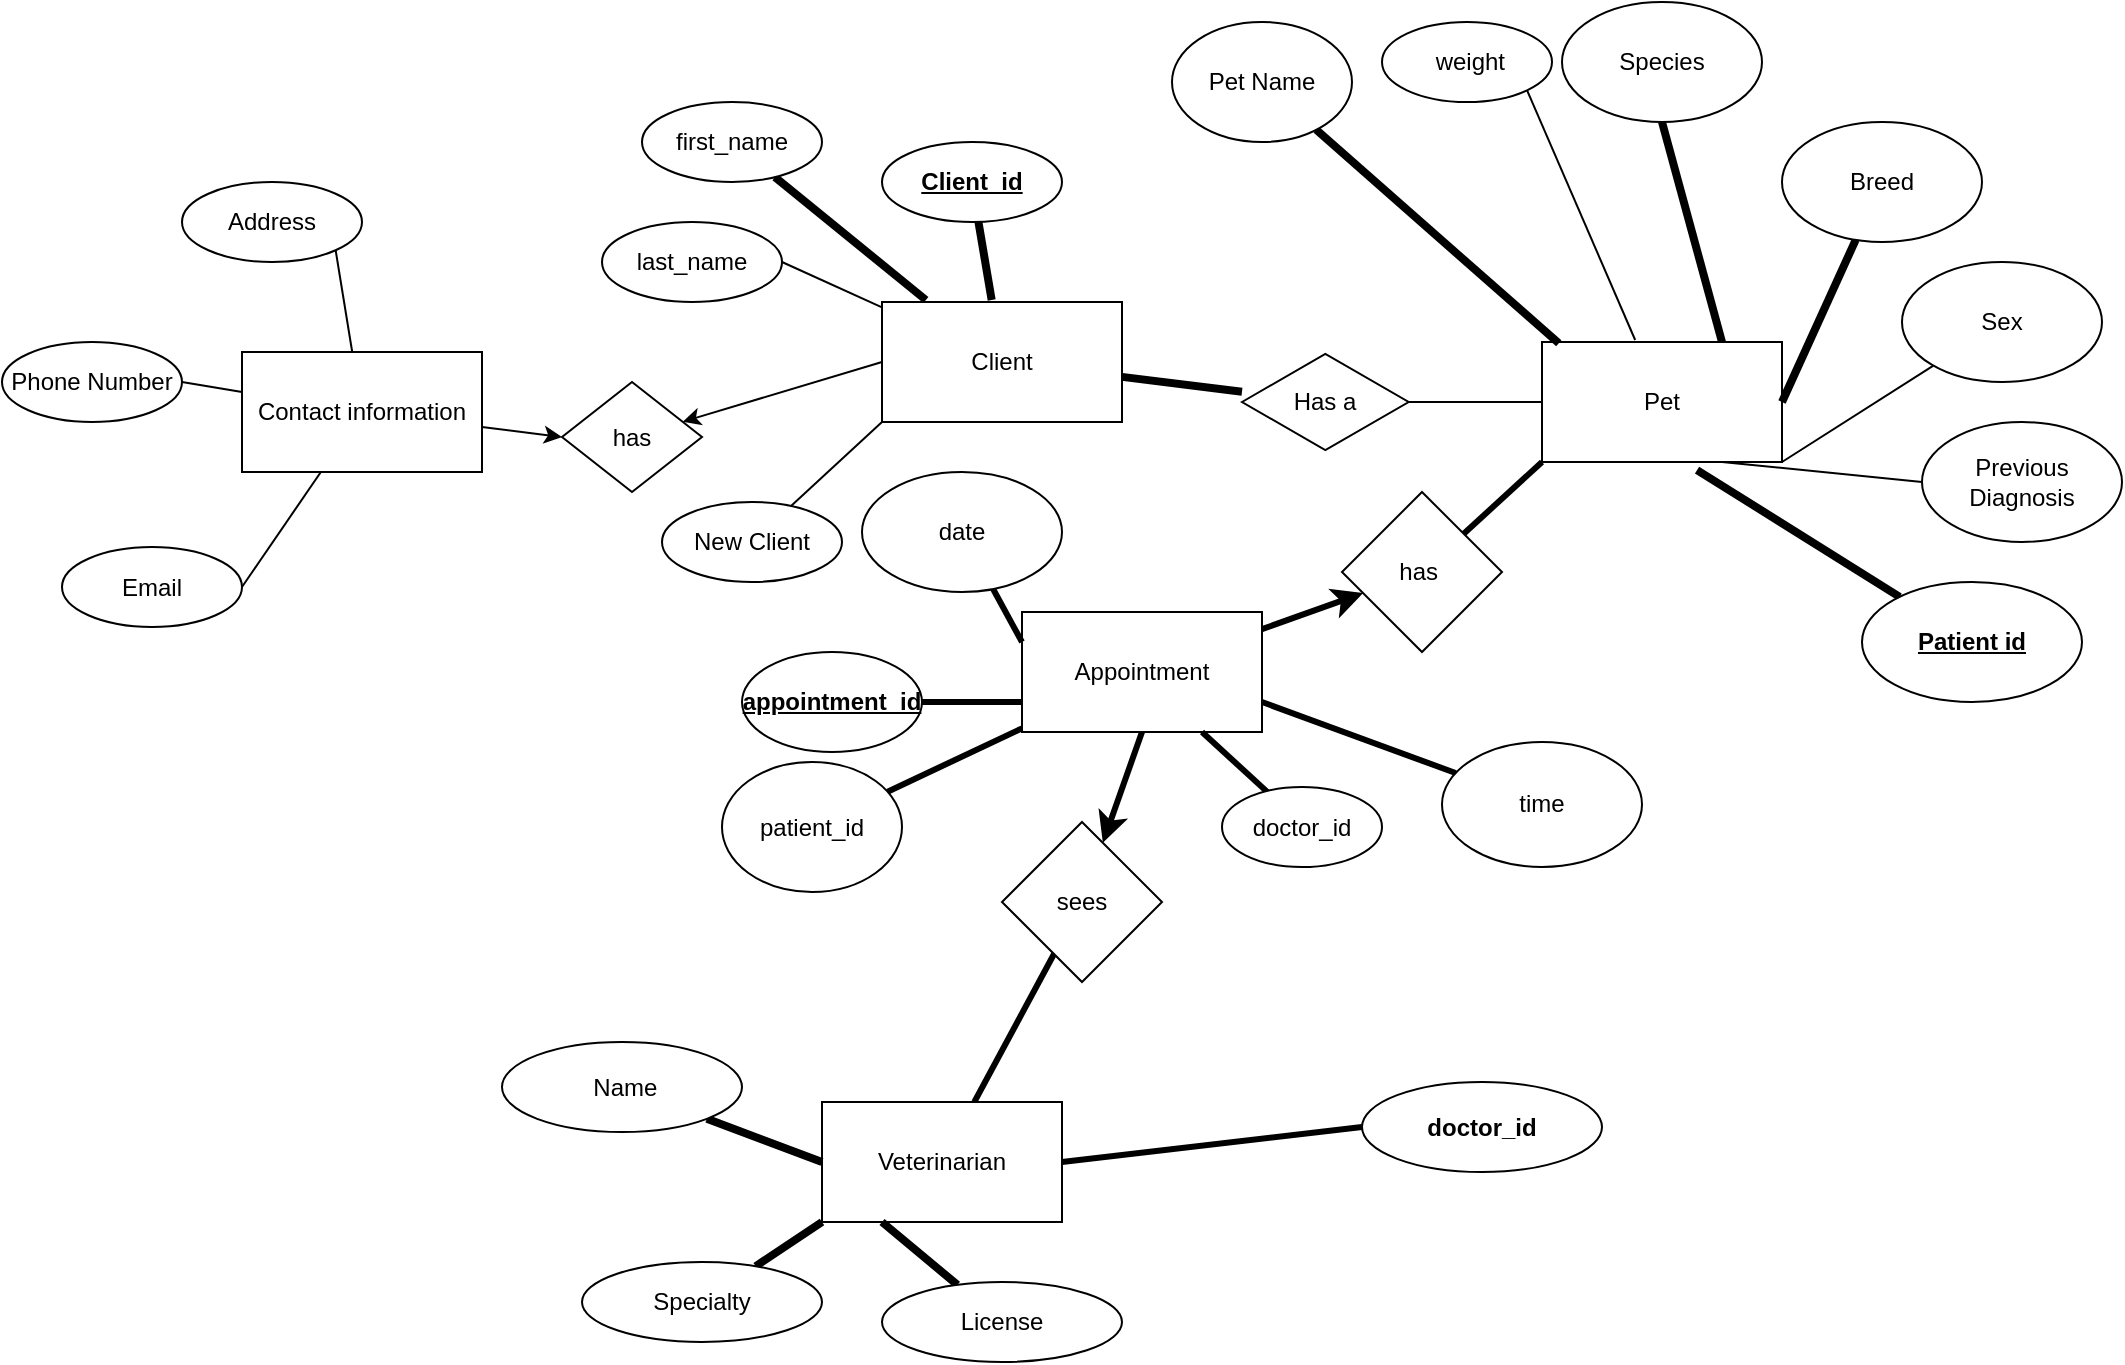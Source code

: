 <mxfile>
    <diagram id="v7CMAcKY8XnHGqVs-jot" name="Page-1">
        <mxGraphModel dx="1214" dy="565" grid="1" gridSize="10" guides="1" tooltips="1" connect="1" arrows="1" fold="1" page="1" pageScale="1" pageWidth="850" pageHeight="1100" math="0" shadow="0">
            <root>
                <mxCell id="0"/>
                <mxCell id="1" parent="0"/>
                <mxCell id="4" style="edgeStyle=none;html=1;endArrow=none;endFill=0;strokeWidth=4;startArrow=none;startFill=0;" parent="1" source="2" target="3" edge="1">
                    <mxGeometry relative="1" as="geometry"/>
                </mxCell>
                <mxCell id="164" style="edgeStyle=none;html=1;entryX=1;entryY=0.5;entryDx=0;entryDy=0;startArrow=none;startFill=0;endArrow=none;endFill=0;strokeWidth=1;" parent="1" source="2" target="159" edge="1">
                    <mxGeometry relative="1" as="geometry"/>
                </mxCell>
                <mxCell id="2" value="Client" style="rounded=0;whiteSpace=wrap;html=1;" parent="1" vertex="1">
                    <mxGeometry x="210" y="180" width="120" height="60" as="geometry"/>
                </mxCell>
                <mxCell id="107" style="edgeStyle=none;html=1;entryX=0;entryY=0.5;entryDx=0;entryDy=0;fontFamily=Helvetica;fontSize=12;fontColor=default;startArrow=none;startFill=0;endArrow=none;endFill=0;targetPerimeterSpacing=1;strokeWidth=1;" parent="1" source="3" target="5" edge="1">
                    <mxGeometry relative="1" as="geometry"/>
                </mxCell>
                <mxCell id="3" value="Has a" style="html=1;whiteSpace=wrap;aspect=fixed;shape=isoRectangle;" parent="1" vertex="1">
                    <mxGeometry x="390" y="205" width="83.33" height="50" as="geometry"/>
                </mxCell>
                <mxCell id="5" value="Pet" style="rounded=0;whiteSpace=wrap;html=1;" parent="1" vertex="1">
                    <mxGeometry x="540" y="200" width="120" height="60" as="geometry"/>
                </mxCell>
                <mxCell id="74" style="edgeStyle=none;html=1;fontFamily=Helvetica;fontSize=12;fontColor=default;endArrow=none;endFill=0;targetPerimeterSpacing=1;strokeWidth=4;" parent="1" source="8" target="2" edge="1">
                    <mxGeometry relative="1" as="geometry"/>
                </mxCell>
                <mxCell id="8" value="first_name" style="ellipse;whiteSpace=wrap;html=1;rotation=0;" parent="1" vertex="1">
                    <mxGeometry x="90" y="80" width="90" height="40" as="geometry"/>
                </mxCell>
                <mxCell id="73" style="edgeStyle=none;html=1;fontFamily=Helvetica;fontSize=12;fontColor=default;endArrow=none;endFill=0;targetPerimeterSpacing=1;strokeWidth=4;" parent="1" source="9" target="2" edge="1">
                    <mxGeometry relative="1" as="geometry"/>
                </mxCell>
                <mxCell id="9" value="&lt;u&gt;&lt;b&gt;Client_id&lt;/b&gt;&lt;/u&gt;" style="ellipse;whiteSpace=wrap;html=1;rotation=0;" parent="1" vertex="1">
                    <mxGeometry x="210" y="100" width="90" height="40" as="geometry"/>
                </mxCell>
                <mxCell id="10" value="Address" style="ellipse;whiteSpace=wrap;html=1;rotation=0;" parent="1" vertex="1">
                    <mxGeometry x="-140" y="120" width="90" height="40" as="geometry"/>
                </mxCell>
                <mxCell id="157" style="edgeStyle=none;html=1;entryX=0;entryY=1;entryDx=0;entryDy=0;startArrow=none;startFill=0;endArrow=none;endFill=0;strokeWidth=1;" parent="1" source="11" target="2" edge="1">
                    <mxGeometry relative="1" as="geometry"/>
                </mxCell>
                <mxCell id="11" value="New Client" style="ellipse;whiteSpace=wrap;html=1;rotation=0;" parent="1" vertex="1">
                    <mxGeometry x="100" y="280" width="90" height="40" as="geometry"/>
                </mxCell>
                <mxCell id="12" value="Phone Number" style="ellipse;whiteSpace=wrap;html=1;rotation=0;" parent="1" vertex="1">
                    <mxGeometry x="-230" y="200" width="90" height="40" as="geometry"/>
                </mxCell>
                <mxCell id="85" style="edgeStyle=none;html=1;entryX=0.646;entryY=1.067;entryDx=0;entryDy=0;entryPerimeter=0;fontFamily=Helvetica;fontSize=12;fontColor=default;endArrow=none;endFill=0;targetPerimeterSpacing=1;strokeWidth=4;" parent="1" source="13" target="5" edge="1">
                    <mxGeometry relative="1" as="geometry"/>
                </mxCell>
                <mxCell id="13" value="&lt;u&gt;&lt;b&gt;Patient id&lt;/b&gt;&lt;/u&gt;" style="ellipse;whiteSpace=wrap;html=1;" parent="1" vertex="1">
                    <mxGeometry x="700" y="320" width="110" height="60" as="geometry"/>
                </mxCell>
                <mxCell id="79" style="edgeStyle=none;html=1;entryX=0.07;entryY=0.011;entryDx=0;entryDy=0;entryPerimeter=0;fontFamily=Helvetica;fontSize=12;fontColor=default;endArrow=none;endFill=0;targetPerimeterSpacing=1;strokeWidth=4;" parent="1" source="15" target="5" edge="1">
                    <mxGeometry relative="1" as="geometry"/>
                </mxCell>
                <mxCell id="15" value="Pet Name" style="ellipse;whiteSpace=wrap;html=1;" parent="1" vertex="1">
                    <mxGeometry x="355" y="40" width="90" height="60" as="geometry"/>
                </mxCell>
                <mxCell id="82" style="edgeStyle=none;html=1;entryX=1;entryY=0.5;entryDx=0;entryDy=0;fontFamily=Helvetica;fontSize=12;fontColor=default;endArrow=none;endFill=0;targetPerimeterSpacing=1;strokeWidth=4;" parent="1" source="16" target="5" edge="1">
                    <mxGeometry relative="1" as="geometry"/>
                </mxCell>
                <mxCell id="16" value="Breed" style="ellipse;whiteSpace=wrap;html=1;" parent="1" vertex="1">
                    <mxGeometry x="660" y="90" width="100" height="60" as="geometry"/>
                </mxCell>
                <mxCell id="83" style="edgeStyle=none;html=1;entryX=1;entryY=1;entryDx=0;entryDy=0;fontFamily=Helvetica;fontSize=12;fontColor=default;endArrow=none;endFill=0;targetPerimeterSpacing=1;strokeWidth=1;" parent="1" source="17" target="5" edge="1">
                    <mxGeometry relative="1" as="geometry"/>
                </mxCell>
                <mxCell id="17" value="Sex" style="ellipse;whiteSpace=wrap;html=1;" parent="1" vertex="1">
                    <mxGeometry x="720" y="160" width="100" height="60" as="geometry"/>
                </mxCell>
                <mxCell id="84" style="edgeStyle=none;html=1;exitX=0;exitY=0.5;exitDx=0;exitDy=0;entryX=0.75;entryY=1;entryDx=0;entryDy=0;fontFamily=Helvetica;fontSize=12;fontColor=default;endArrow=none;endFill=0;targetPerimeterSpacing=1;strokeWidth=1;" parent="1" source="18" target="5" edge="1">
                    <mxGeometry relative="1" as="geometry"/>
                </mxCell>
                <mxCell id="18" value="Previous Diagnosis" style="ellipse;whiteSpace=wrap;html=1;" parent="1" vertex="1">
                    <mxGeometry x="730" y="240" width="100" height="60" as="geometry"/>
                </mxCell>
                <mxCell id="81" style="edgeStyle=none;html=1;exitX=0.5;exitY=1;exitDx=0;exitDy=0;entryX=0.75;entryY=0;entryDx=0;entryDy=0;fontFamily=Helvetica;fontSize=12;fontColor=default;endArrow=none;endFill=0;targetPerimeterSpacing=1;strokeWidth=4;" parent="1" source="19" target="5" edge="1">
                    <mxGeometry relative="1" as="geometry"/>
                </mxCell>
                <mxCell id="19" value="Species" style="ellipse;whiteSpace=wrap;html=1;" parent="1" vertex="1">
                    <mxGeometry x="550" y="30" width="100" height="60" as="geometry"/>
                </mxCell>
                <mxCell id="180" style="edgeStyle=none;html=1;startArrow=none;startFill=0;endArrow=none;endFill=0;strokeWidth=3;" parent="1" source="34" target="172" edge="1">
                    <mxGeometry relative="1" as="geometry"/>
                </mxCell>
                <mxCell id="181" style="edgeStyle=none;html=1;exitX=1;exitY=0.5;exitDx=0;exitDy=0;entryX=0;entryY=0.5;entryDx=0;entryDy=0;startArrow=none;startFill=0;endArrow=none;endFill=0;strokeWidth=3;" parent="1" source="34" target="38" edge="1">
                    <mxGeometry relative="1" as="geometry"/>
                </mxCell>
                <mxCell id="34" value="Veterinarian" style="rounded=0;whiteSpace=wrap;html=1;" parent="1" vertex="1">
                    <mxGeometry x="180" y="580" width="120" height="60" as="geometry"/>
                </mxCell>
                <mxCell id="38" value="&lt;b&gt;doctor_id&lt;/b&gt;" style="ellipse;whiteSpace=wrap;html=1;" parent="1" vertex="1">
                    <mxGeometry x="450" y="570" width="120" height="45" as="geometry"/>
                </mxCell>
                <mxCell id="122" style="edgeStyle=none;html=1;entryX=0;entryY=0.5;entryDx=0;entryDy=0;startArrow=none;startFill=0;endArrow=none;endFill=0;strokeWidth=4;" parent="1" source="39" target="34" edge="1">
                    <mxGeometry relative="1" as="geometry"/>
                </mxCell>
                <mxCell id="39" value="&amp;nbsp;Name" style="ellipse;whiteSpace=wrap;html=1;" parent="1" vertex="1">
                    <mxGeometry x="20" y="550" width="120" height="45" as="geometry"/>
                </mxCell>
                <mxCell id="124" style="edgeStyle=none;html=1;entryX=0.25;entryY=1;entryDx=0;entryDy=0;startArrow=none;startFill=0;endArrow=none;endFill=0;strokeWidth=4;" parent="1" source="40" target="34" edge="1">
                    <mxGeometry relative="1" as="geometry"/>
                </mxCell>
                <mxCell id="40" value="License" style="ellipse;whiteSpace=wrap;html=1;" parent="1" vertex="1">
                    <mxGeometry x="210" y="670" width="120" height="40" as="geometry"/>
                </mxCell>
                <mxCell id="123" style="edgeStyle=none;html=1;entryX=0;entryY=1;entryDx=0;entryDy=0;startArrow=none;startFill=0;endArrow=none;endFill=0;strokeWidth=4;" parent="1" source="41" target="34" edge="1">
                    <mxGeometry relative="1" as="geometry"/>
                </mxCell>
                <mxCell id="41" value="Specialty" style="ellipse;whiteSpace=wrap;html=1;" parent="1" vertex="1">
                    <mxGeometry x="60" y="660" width="120" height="40" as="geometry"/>
                </mxCell>
                <mxCell id="80" style="edgeStyle=none;html=1;exitX=1;exitY=1;exitDx=0;exitDy=0;fontFamily=Helvetica;fontSize=12;fontColor=default;endArrow=none;endFill=0;targetPerimeterSpacing=1;strokeWidth=1;" parent="1" source="59" target="5" edge="1">
                    <mxGeometry relative="1" as="geometry"/>
                </mxCell>
                <mxCell id="59" value="&amp;nbsp;weight" style="ellipse;whiteSpace=wrap;html=1;fontFamily=Helvetica;fontSize=12;fontColor=default;strokeColor=default;fillColor=default;" parent="1" vertex="1">
                    <mxGeometry x="460" y="40" width="85" height="40" as="geometry"/>
                </mxCell>
                <mxCell id="108" value="Email" style="ellipse;whiteSpace=wrap;html=1;rotation=0;" parent="1" vertex="1">
                    <mxGeometry x="-200" y="302.5" width="90" height="40" as="geometry"/>
                </mxCell>
                <mxCell id="160" style="edgeStyle=none;html=1;entryX=1;entryY=1;entryDx=0;entryDy=0;startArrow=none;startFill=0;endArrow=none;endFill=0;strokeWidth=1;" parent="1" source="156" target="10" edge="1">
                    <mxGeometry relative="1" as="geometry"/>
                </mxCell>
                <mxCell id="161" style="edgeStyle=none;html=1;entryX=1;entryY=0.5;entryDx=0;entryDy=0;startArrow=none;startFill=0;endArrow=none;endFill=0;strokeWidth=1;" parent="1" source="156" target="12" edge="1">
                    <mxGeometry relative="1" as="geometry"/>
                </mxCell>
                <mxCell id="162" style="edgeStyle=none;html=1;entryX=1;entryY=0.5;entryDx=0;entryDy=0;startArrow=none;startFill=0;endArrow=none;endFill=0;strokeWidth=1;" parent="1" source="156" target="108" edge="1">
                    <mxGeometry relative="1" as="geometry"/>
                </mxCell>
                <mxCell id="167" style="edgeStyle=none;html=1;entryX=0;entryY=0.5;entryDx=0;entryDy=0;startArrow=none;startFill=0;endArrow=classic;endFill=1;strokeWidth=1;" parent="1" source="156" target="165" edge="1">
                    <mxGeometry relative="1" as="geometry"/>
                </mxCell>
                <mxCell id="156" value="Contact information" style="rounded=0;whiteSpace=wrap;html=1;" parent="1" vertex="1">
                    <mxGeometry x="-110" y="205" width="120" height="60" as="geometry"/>
                </mxCell>
                <mxCell id="159" value="last_name" style="ellipse;whiteSpace=wrap;html=1;rotation=0;" parent="1" vertex="1">
                    <mxGeometry x="70" y="140" width="90" height="40" as="geometry"/>
                </mxCell>
                <mxCell id="166" style="edgeStyle=none;html=1;entryX=0;entryY=0.5;entryDx=0;entryDy=0;startArrow=classic;startFill=1;endArrow=none;endFill=0;strokeWidth=1;" parent="1" source="165" target="2" edge="1">
                    <mxGeometry relative="1" as="geometry"/>
                </mxCell>
                <mxCell id="165" value="has" style="rhombus;whiteSpace=wrap;html=1;" parent="1" vertex="1">
                    <mxGeometry x="50" y="220" width="70" height="55" as="geometry"/>
                </mxCell>
                <mxCell id="177" style="edgeStyle=none;html=1;startArrow=none;startFill=0;endArrow=classic;endFill=1;strokeWidth=3;" parent="1" source="169" target="173" edge="1">
                    <mxGeometry relative="1" as="geometry"/>
                </mxCell>
                <mxCell id="179" style="edgeStyle=none;html=1;exitX=0.5;exitY=1;exitDx=0;exitDy=0;startArrow=none;startFill=0;endArrow=classic;endFill=1;strokeWidth=3;" parent="1" source="169" target="172" edge="1">
                    <mxGeometry relative="1" as="geometry"/>
                </mxCell>
                <mxCell id="169" value="Appointment" style="rounded=0;whiteSpace=wrap;html=1;" parent="1" vertex="1">
                    <mxGeometry x="280" y="335" width="120" height="60" as="geometry"/>
                </mxCell>
                <mxCell id="172" value="sees" style="rhombus;whiteSpace=wrap;html=1;" parent="1" vertex="1">
                    <mxGeometry x="270" y="440" width="80" height="80" as="geometry"/>
                </mxCell>
                <mxCell id="176" style="edgeStyle=none;html=1;entryX=0;entryY=1;entryDx=0;entryDy=0;startArrow=none;startFill=0;endArrow=none;endFill=0;strokeWidth=3;" parent="1" source="173" target="5" edge="1">
                    <mxGeometry relative="1" as="geometry"/>
                </mxCell>
                <mxCell id="173" value="has&amp;nbsp;" style="rhombus;whiteSpace=wrap;html=1;" parent="1" vertex="1">
                    <mxGeometry x="440" y="275" width="80" height="80" as="geometry"/>
                </mxCell>
                <mxCell id="184" style="edgeStyle=none;html=1;entryX=0;entryY=0.75;entryDx=0;entryDy=0;startArrow=none;startFill=0;endArrow=none;endFill=0;strokeWidth=3;" parent="1" source="183" target="169" edge="1">
                    <mxGeometry relative="1" as="geometry"/>
                </mxCell>
                <mxCell id="183" value="&lt;b&gt;&lt;u&gt;appointment_id&lt;/u&gt;&lt;/b&gt;" style="ellipse;whiteSpace=wrap;html=1;" parent="1" vertex="1">
                    <mxGeometry x="140" y="355" width="90" height="50" as="geometry"/>
                </mxCell>
                <mxCell id="186" style="edgeStyle=none;html=1;startArrow=none;startFill=0;endArrow=none;endFill=0;strokeWidth=3;" parent="1" source="185" target="169" edge="1">
                    <mxGeometry relative="1" as="geometry"/>
                </mxCell>
                <mxCell id="185" value="patient_id" style="ellipse;whiteSpace=wrap;html=1;" parent="1" vertex="1">
                    <mxGeometry x="130" y="410" width="90" height="65" as="geometry"/>
                </mxCell>
                <mxCell id="188" style="edgeStyle=none;html=1;entryX=0.75;entryY=1;entryDx=0;entryDy=0;startArrow=none;startFill=0;endArrow=none;endFill=0;strokeWidth=3;" parent="1" target="169" edge="1">
                    <mxGeometry relative="1" as="geometry">
                        <mxPoint x="408.23" y="430.117" as="sourcePoint"/>
                    </mxGeometry>
                </mxCell>
                <mxCell id="189" value="doctor_id" style="ellipse;whiteSpace=wrap;html=1;" parent="1" vertex="1">
                    <mxGeometry x="380" y="422.5" width="80" height="40" as="geometry"/>
                </mxCell>
                <mxCell id="191" style="edgeStyle=none;html=1;entryX=0;entryY=0.25;entryDx=0;entryDy=0;startArrow=none;startFill=0;endArrow=none;endFill=0;strokeWidth=3;" parent="1" source="190" target="169" edge="1">
                    <mxGeometry relative="1" as="geometry"/>
                </mxCell>
                <mxCell id="190" value="date" style="ellipse;whiteSpace=wrap;html=1;" parent="1" vertex="1">
                    <mxGeometry x="200" y="265" width="100" height="60" as="geometry"/>
                </mxCell>
                <mxCell id="193" style="edgeStyle=none;html=1;entryX=1;entryY=0.75;entryDx=0;entryDy=0;startArrow=none;startFill=0;endArrow=none;endFill=0;strokeWidth=3;" parent="1" source="192" target="169" edge="1">
                    <mxGeometry relative="1" as="geometry"/>
                </mxCell>
                <mxCell id="192" value="time" style="ellipse;whiteSpace=wrap;html=1;" parent="1" vertex="1">
                    <mxGeometry x="490" y="400" width="100" height="62.5" as="geometry"/>
                </mxCell>
            </root>
        </mxGraphModel>
    </diagram>
</mxfile>